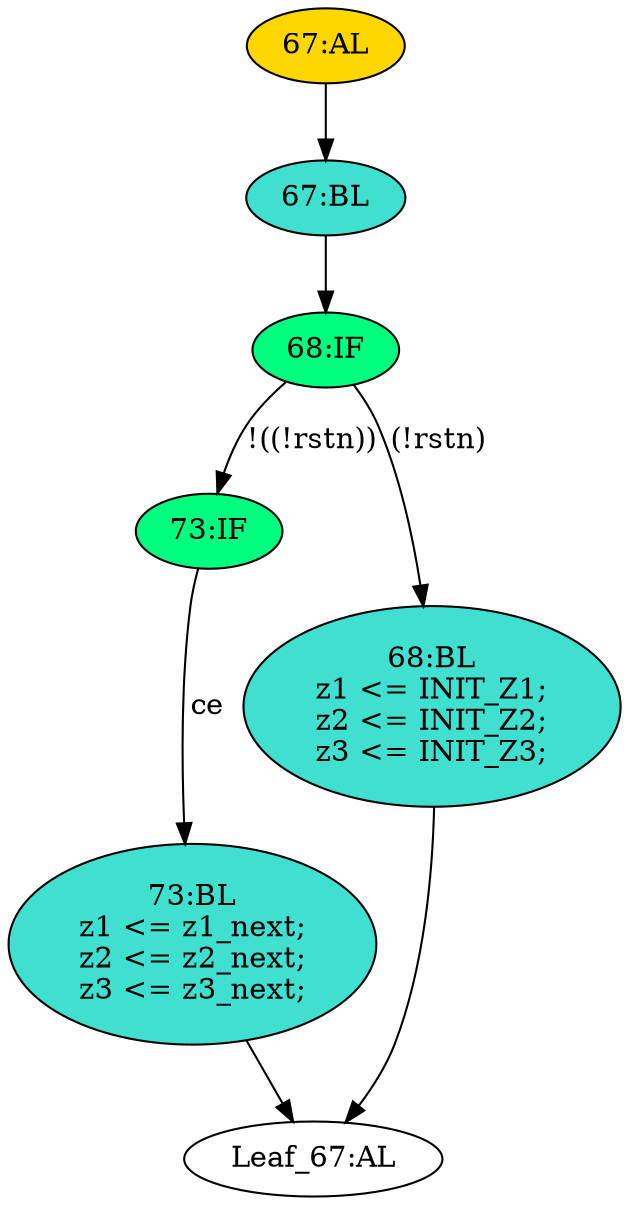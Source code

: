 strict digraph "" {
	node [label="\N"];
	"73:IF"	 [ast="<pyverilog.vparser.ast.IfStatement object at 0x7f8dacb0ac10>",
		fillcolor=springgreen,
		label="73:IF",
		statements="[]",
		style=filled,
		typ=IfStatement];
	"73:BL"	 [ast="<pyverilog.vparser.ast.Block object at 0x7f8dacaeb610>",
		fillcolor=turquoise,
		label="73:BL
z1 <= z1_next;
z2 <= z2_next;
z3 <= z3_next;",
		statements="[<pyverilog.vparser.ast.NonblockingSubstitution object at 0x7f8dacaeb690>, <pyverilog.vparser.ast.NonblockingSubstitution object \
at 0x7f8dacaeb810>, <pyverilog.vparser.ast.NonblockingSubstitution object at 0x7f8dacaeb950>]",
		style=filled,
		typ=Block];
	"73:IF" -> "73:BL"	 [cond="['ce']",
		label=ce,
		lineno=73];
	"67:AL"	 [ast="<pyverilog.vparser.ast.Always object at 0x7f8dacaebad0>",
		clk_sens=True,
		fillcolor=gold,
		label="67:AL",
		sens="['clk']",
		statements="[]",
		style=filled,
		typ=Always,
		use_var="['z2_next', 'rstn', 'z3_next', 'z1_next', 'ce']"];
	"67:BL"	 [ast="<pyverilog.vparser.ast.Block object at 0x7f8dacaebbd0>",
		fillcolor=turquoise,
		label="67:BL",
		statements="[]",
		style=filled,
		typ=Block];
	"67:AL" -> "67:BL"	 [cond="[]",
		lineno=None];
	"68:IF"	 [ast="<pyverilog.vparser.ast.IfStatement object at 0x7f8dacaebc10>",
		fillcolor=springgreen,
		label="68:IF",
		statements="[]",
		style=filled,
		typ=IfStatement];
	"67:BL" -> "68:IF"	 [cond="[]",
		lineno=None];
	"68:BL"	 [ast="<pyverilog.vparser.ast.Block object at 0x7f8dacaebc50>",
		fillcolor=turquoise,
		label="68:BL
z1 <= INIT_Z1;
z2 <= INIT_Z2;
z3 <= INIT_Z3;",
		statements="[<pyverilog.vparser.ast.NonblockingSubstitution object at 0x7f8dacaebc90>, <pyverilog.vparser.ast.NonblockingSubstitution object \
at 0x7f8dacaebdd0>, <pyverilog.vparser.ast.NonblockingSubstitution object at 0x7f8dacaebf10>]",
		style=filled,
		typ=Block];
	"Leaf_67:AL"	 [def_var="['z1', 'z2', 'z3']",
		label="Leaf_67:AL"];
	"68:BL" -> "Leaf_67:AL"	 [cond="[]",
		lineno=None];
	"73:BL" -> "Leaf_67:AL"	 [cond="[]",
		lineno=None];
	"68:IF" -> "73:IF"	 [cond="['rstn']",
		label="!((!rstn))",
		lineno=68];
	"68:IF" -> "68:BL"	 [cond="['rstn']",
		label="(!rstn)",
		lineno=68];
}
